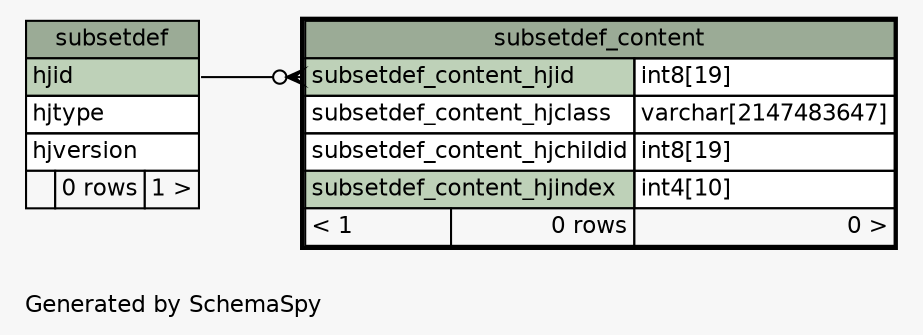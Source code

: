 // dot 2.38.0 on Windows 8.1 6.3
// SchemaSpy rev 590
digraph "oneDegreeRelationshipsDiagram" {
  graph [
    rankdir="RL"
    bgcolor="#f7f7f7"
    label="\nGenerated by SchemaSpy"
    labeljust="l"
    nodesep="0.18"
    ranksep="0.46"
    fontname="Helvetica"
    fontsize="11"
  ];
  node [
    fontname="Helvetica"
    fontsize="11"
    shape="plaintext"
  ];
  edge [
    arrowsize="0.8"
  ];
  "subsetdef_content":"subsetdef_content_hjid":w -> "subsetdef":"hjid":e [arrowhead=none dir=back arrowtail=crowodot];
  "subsetdef" [
    label=<
    <TABLE BORDER="0" CELLBORDER="1" CELLSPACING="0" BGCOLOR="#ffffff">
      <TR><TD COLSPAN="3" BGCOLOR="#9bab96" ALIGN="CENTER">subsetdef</TD></TR>
      <TR><TD PORT="hjid" COLSPAN="3" BGCOLOR="#bed1b8" ALIGN="LEFT">hjid</TD></TR>
      <TR><TD PORT="hjtype" COLSPAN="3" ALIGN="LEFT">hjtype</TD></TR>
      <TR><TD PORT="hjversion" COLSPAN="3" ALIGN="LEFT">hjversion</TD></TR>
      <TR><TD ALIGN="LEFT" BGCOLOR="#f7f7f7">  </TD><TD ALIGN="RIGHT" BGCOLOR="#f7f7f7">0 rows</TD><TD ALIGN="RIGHT" BGCOLOR="#f7f7f7">1 &gt;</TD></TR>
    </TABLE>>
    URL="subsetdef.html"
    tooltip="subsetdef"
  ];
  "subsetdef_content" [
    label=<
    <TABLE BORDER="2" CELLBORDER="1" CELLSPACING="0" BGCOLOR="#ffffff">
      <TR><TD COLSPAN="3" BGCOLOR="#9bab96" ALIGN="CENTER">subsetdef_content</TD></TR>
      <TR><TD PORT="subsetdef_content_hjid" COLSPAN="2" BGCOLOR="#bed1b8" ALIGN="LEFT">subsetdef_content_hjid</TD><TD PORT="subsetdef_content_hjid.type" ALIGN="LEFT">int8[19]</TD></TR>
      <TR><TD PORT="subsetdef_content_hjclass" COLSPAN="2" ALIGN="LEFT">subsetdef_content_hjclass</TD><TD PORT="subsetdef_content_hjclass.type" ALIGN="LEFT">varchar[2147483647]</TD></TR>
      <TR><TD PORT="subsetdef_content_hjchildid" COLSPAN="2" ALIGN="LEFT">subsetdef_content_hjchildid</TD><TD PORT="subsetdef_content_hjchildid.type" ALIGN="LEFT">int8[19]</TD></TR>
      <TR><TD PORT="subsetdef_content_hjindex" COLSPAN="2" BGCOLOR="#bed1b8" ALIGN="LEFT">subsetdef_content_hjindex</TD><TD PORT="subsetdef_content_hjindex.type" ALIGN="LEFT">int4[10]</TD></TR>
      <TR><TD ALIGN="LEFT" BGCOLOR="#f7f7f7">&lt; 1</TD><TD ALIGN="RIGHT" BGCOLOR="#f7f7f7">0 rows</TD><TD ALIGN="RIGHT" BGCOLOR="#f7f7f7">0 &gt;</TD></TR>
    </TABLE>>
    URL="subsetdef_content.html"
    tooltip="subsetdef_content"
  ];
}
